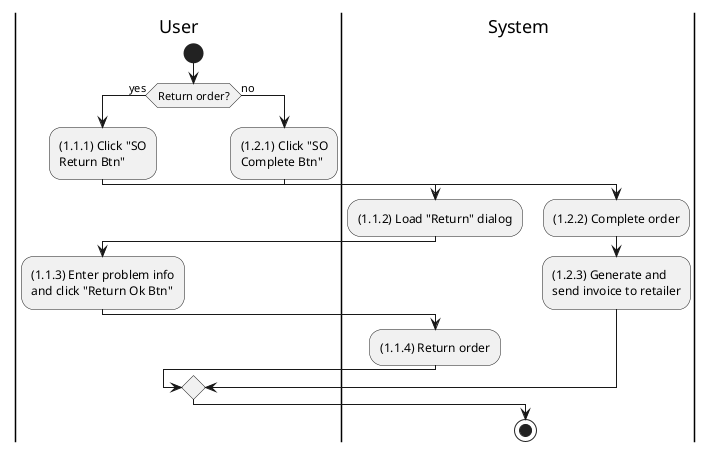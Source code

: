 @startuml sales-order-complete
|u|User
|s|System

|u|
start
if (Return order?) then (yes)
    |u|
    :(1.1.1) Click "SO\nReturn Btn";

    |s|
    :(1.1.2) Load "Return" dialog;

    |u|
    :(1.1.3) Enter problem info\nand click "Return Ok Btn";

    |s|
    :(1.1.4) Return order;
else (no)
    |u|
    :(1.2.1) Click "SO\nComplete Btn";

    |s|
    :(1.2.2) Complete order;
    :(1.2.3) Generate and\nsend invoice to retailer;
endif
stop
@enduml